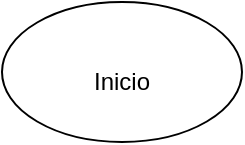 <mxfile version="24.0.5" type="github">
  <diagram name="Página-1" id="nvBMe-nomqiRqaQALNnn">
    <mxGraphModel dx="1119" dy="697" grid="1" gridSize="10" guides="1" tooltips="1" connect="1" arrows="1" fold="1" page="1" pageScale="1" pageWidth="827" pageHeight="1169" math="0" shadow="0">
      <root>
        <mxCell id="0" />
        <mxCell id="1" parent="0" />
        <mxCell id="1n_k6fOb5frHbT9wFHrZ-1" value="" style="ellipse;whiteSpace=wrap;html=1;" vertex="1" parent="1">
          <mxGeometry x="240" y="60" width="120" height="70" as="geometry" />
        </mxCell>
        <mxCell id="1n_k6fOb5frHbT9wFHrZ-3" value="Inicio" style="text;html=1;align=center;verticalAlign=middle;whiteSpace=wrap;rounded=0;" vertex="1" parent="1">
          <mxGeometry x="270" y="85" width="60" height="30" as="geometry" />
        </mxCell>
      </root>
    </mxGraphModel>
  </diagram>
</mxfile>
